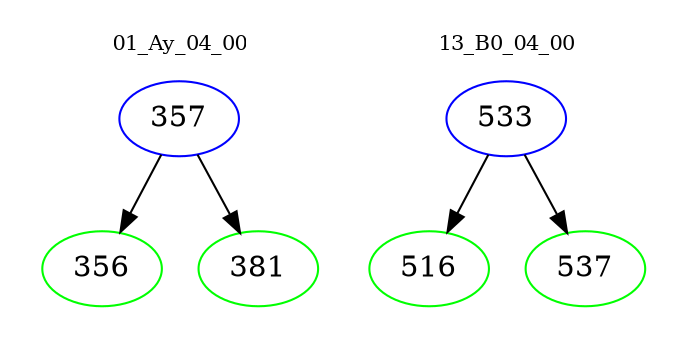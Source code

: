 digraph{
subgraph cluster_0 {
color = white
label = "01_Ay_04_00";
fontsize=10;
T0_357 [label="357", color="blue"]
T0_357 -> T0_356 [color="black"]
T0_356 [label="356", color="green"]
T0_357 -> T0_381 [color="black"]
T0_381 [label="381", color="green"]
}
subgraph cluster_1 {
color = white
label = "13_B0_04_00";
fontsize=10;
T1_533 [label="533", color="blue"]
T1_533 -> T1_516 [color="black"]
T1_516 [label="516", color="green"]
T1_533 -> T1_537 [color="black"]
T1_537 [label="537", color="green"]
}
}
